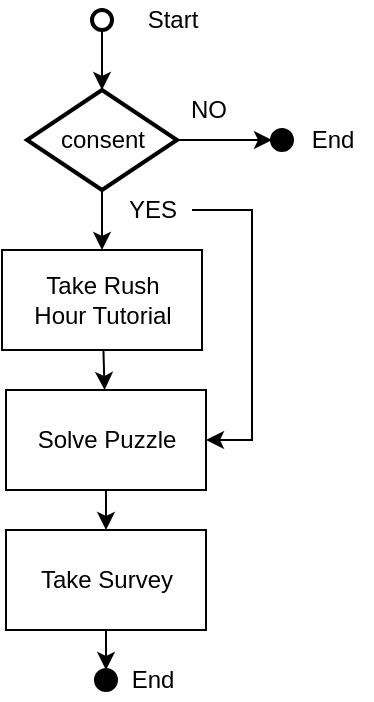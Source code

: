 <mxfile version="13.6.10" type="device"><diagram id="whpM2pDO319Zym4c9Z0y" name="Page-1"><mxGraphModel dx="429" dy="776" grid="1" gridSize="10" guides="1" tooltips="1" connect="1" arrows="1" fold="1" page="1" pageScale="1" pageWidth="850" pageHeight="1100" math="0" shadow="0"><root><mxCell id="0"/><mxCell id="1" parent="0"/><mxCell id="aExpam_8HT0wBlBe83Sc-8" style="edgeStyle=orthogonalEdgeStyle;rounded=0;orthogonalLoop=1;jettySize=auto;html=1;exitX=0.5;exitY=1;exitDx=0;exitDy=0;exitPerimeter=0;entryX=0.5;entryY=0;entryDx=0;entryDy=0;entryPerimeter=0;" edge="1" parent="1" source="aExpam_8HT0wBlBe83Sc-1" target="aExpam_8HT0wBlBe83Sc-2"><mxGeometry relative="1" as="geometry"/></mxCell><mxCell id="aExpam_8HT0wBlBe83Sc-1" value="" style="strokeWidth=2;html=1;shape=mxgraph.flowchart.start_2;whiteSpace=wrap;" vertex="1" parent="1"><mxGeometry x="80" y="70" width="10" height="10" as="geometry"/></mxCell><mxCell id="aExpam_8HT0wBlBe83Sc-9" style="edgeStyle=orthogonalEdgeStyle;rounded=0;orthogonalLoop=1;jettySize=auto;html=1;exitX=1;exitY=0.5;exitDx=0;exitDy=0;exitPerimeter=0;entryX=0;entryY=0.5;entryDx=0;entryDy=0;entryPerimeter=0;" edge="1" parent="1" source="aExpam_8HT0wBlBe83Sc-2" target="aExpam_8HT0wBlBe83Sc-4"><mxGeometry relative="1" as="geometry"/></mxCell><mxCell id="aExpam_8HT0wBlBe83Sc-10" style="edgeStyle=orthogonalEdgeStyle;rounded=0;orthogonalLoop=1;jettySize=auto;html=1;exitX=0.5;exitY=1;exitDx=0;exitDy=0;exitPerimeter=0;" edge="1" parent="1" source="aExpam_8HT0wBlBe83Sc-2"><mxGeometry relative="1" as="geometry"><mxPoint x="85" y="190" as="targetPoint"/></mxGeometry></mxCell><mxCell id="aExpam_8HT0wBlBe83Sc-2" value="consent" style="strokeWidth=2;html=1;shape=mxgraph.flowchart.decision;whiteSpace=wrap;" vertex="1" parent="1"><mxGeometry x="47.5" y="110" width="75" height="50" as="geometry"/></mxCell><mxCell id="aExpam_8HT0wBlBe83Sc-4" value="" style="strokeWidth=2;html=1;shape=mxgraph.flowchart.start_2;whiteSpace=wrap;fillColor=#000000;" vertex="1" parent="1"><mxGeometry x="170" y="130" width="10" height="10" as="geometry"/></mxCell><mxCell id="aExpam_8HT0wBlBe83Sc-5" value="End" style="text;html=1;align=center;verticalAlign=middle;resizable=0;points=[];autosize=1;" vertex="1" parent="1"><mxGeometry x="180" y="125" width="40" height="20" as="geometry"/></mxCell><mxCell id="aExpam_8HT0wBlBe83Sc-6" value="Start" style="text;html=1;align=center;verticalAlign=middle;resizable=0;points=[];autosize=1;" vertex="1" parent="1"><mxGeometry x="100" y="65" width="40" height="20" as="geometry"/></mxCell><mxCell id="aExpam_8HT0wBlBe83Sc-17" style="rounded=0;orthogonalLoop=1;jettySize=auto;html=1;entryX=1;entryY=0.5;entryDx=0;entryDy=0;edgeStyle=orthogonalEdgeStyle;" edge="1" parent="1" source="aExpam_8HT0wBlBe83Sc-11" target="aExpam_8HT0wBlBe83Sc-16"><mxGeometry relative="1" as="geometry"><Array as="points"><mxPoint x="160" y="170"/><mxPoint x="160" y="285"/></Array></mxGeometry></mxCell><mxCell id="aExpam_8HT0wBlBe83Sc-11" value="YES" style="text;html=1;align=center;verticalAlign=middle;resizable=0;points=[];autosize=1;" vertex="1" parent="1"><mxGeometry x="90" y="160" width="40" height="20" as="geometry"/></mxCell><mxCell id="aExpam_8HT0wBlBe83Sc-12" value="NO" style="text;html=1;align=center;verticalAlign=middle;resizable=0;points=[];autosize=1;" vertex="1" parent="1"><mxGeometry x="122.5" y="110" width="30" height="20" as="geometry"/></mxCell><mxCell id="aExpam_8HT0wBlBe83Sc-18" value="" style="rounded=0;orthogonalLoop=1;jettySize=auto;html=1;" edge="1" parent="1" source="aExpam_8HT0wBlBe83Sc-14" target="aExpam_8HT0wBlBe83Sc-16"><mxGeometry relative="1" as="geometry"/></mxCell><mxCell id="aExpam_8HT0wBlBe83Sc-14" value="&lt;div&gt;Take Rush&lt;/div&gt;&lt;div&gt;Hour Tutorial&lt;br&gt;&lt;/div&gt;" style="html=1;dashed=0;whitespace=wrap;" vertex="1" parent="1"><mxGeometry x="35" y="190" width="100" height="50" as="geometry"/></mxCell><mxCell id="aExpam_8HT0wBlBe83Sc-20" style="edgeStyle=none;rounded=0;orthogonalLoop=1;jettySize=auto;html=1;exitX=0.5;exitY=1;exitDx=0;exitDy=0;entryX=0.5;entryY=0;entryDx=0;entryDy=0;" edge="1" parent="1" source="aExpam_8HT0wBlBe83Sc-16" target="aExpam_8HT0wBlBe83Sc-19"><mxGeometry relative="1" as="geometry"/></mxCell><mxCell id="aExpam_8HT0wBlBe83Sc-16" value="Solve Puzzle" style="html=1;dashed=0;whitespace=wrap;" vertex="1" parent="1"><mxGeometry x="37" y="260" width="100" height="50" as="geometry"/></mxCell><mxCell id="aExpam_8HT0wBlBe83Sc-23" style="edgeStyle=none;rounded=0;orthogonalLoop=1;jettySize=auto;html=1;exitX=0.5;exitY=1;exitDx=0;exitDy=0;entryX=0.5;entryY=0;entryDx=0;entryDy=0;entryPerimeter=0;" edge="1" parent="1" source="aExpam_8HT0wBlBe83Sc-19" target="aExpam_8HT0wBlBe83Sc-21"><mxGeometry relative="1" as="geometry"/></mxCell><mxCell id="aExpam_8HT0wBlBe83Sc-19" value="Take Survey" style="html=1;dashed=0;whitespace=wrap;" vertex="1" parent="1"><mxGeometry x="37" y="330" width="100" height="50" as="geometry"/></mxCell><mxCell id="aExpam_8HT0wBlBe83Sc-21" value="" style="strokeWidth=2;html=1;shape=mxgraph.flowchart.start_2;whiteSpace=wrap;fillColor=#000000;" vertex="1" parent="1"><mxGeometry x="82" y="400" width="10" height="10" as="geometry"/></mxCell><mxCell id="aExpam_8HT0wBlBe83Sc-24" value="End" style="text;html=1;align=center;verticalAlign=middle;resizable=0;points=[];autosize=1;" vertex="1" parent="1"><mxGeometry x="90" y="395" width="40" height="20" as="geometry"/></mxCell></root></mxGraphModel></diagram></mxfile>